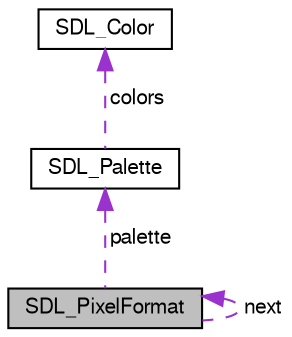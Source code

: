 digraph "SDL_PixelFormat"
{
 // LATEX_PDF_SIZE
  edge [fontname="FreeSans",fontsize="10",labelfontname="FreeSans",labelfontsize="10"];
  node [fontname="FreeSans",fontsize="10",shape=record];
  Node1 [label="SDL_PixelFormat",height=0.2,width=0.4,color="black", fillcolor="grey75", style="filled", fontcolor="black",tooltip=" "];
  Node2 -> Node1 [dir="back",color="darkorchid3",fontsize="10",style="dashed",label=" palette" ,fontname="FreeSans"];
  Node2 [label="SDL_Palette",height=0.2,width=0.4,color="black", fillcolor="white", style="filled",URL="$de/d4f/struct_s_d_l___palette.html",tooltip=" "];
  Node3 -> Node2 [dir="back",color="darkorchid3",fontsize="10",style="dashed",label=" colors" ,fontname="FreeSans"];
  Node3 [label="SDL_Color",height=0.2,width=0.4,color="black", fillcolor="white", style="filled",URL="$d5/dcc/struct_s_d_l___color.html",tooltip=" "];
  Node1 -> Node1 [dir="back",color="darkorchid3",fontsize="10",style="dashed",label=" next" ,fontname="FreeSans"];
}
